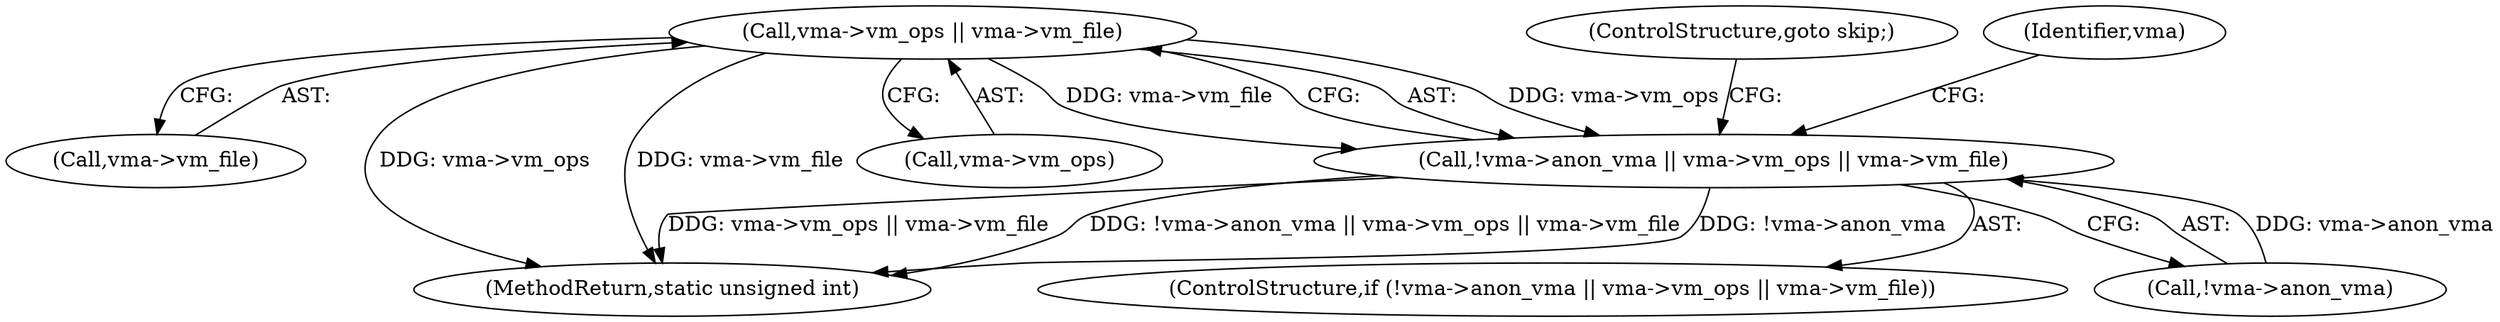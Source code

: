 digraph "1_linux_78f11a255749d09025f54d4e2df4fbcb031530e2_2@del" {
"1000222" [label="(Call,vma->vm_ops || vma->vm_file)"];
"1000217" [label="(Call,!vma->anon_vma || vma->vm_ops || vma->vm_file)"];
"1000226" [label="(Call,vma->vm_file)"];
"1000229" [label="(ControlStructure,goto skip;)"];
"1000391" [label="(MethodReturn,static unsigned int)"];
"1000222" [label="(Call,vma->vm_ops || vma->vm_file)"];
"1000232" [label="(Identifier,vma)"];
"1000223" [label="(Call,vma->vm_ops)"];
"1000217" [label="(Call,!vma->anon_vma || vma->vm_ops || vma->vm_file)"];
"1000216" [label="(ControlStructure,if (!vma->anon_vma || vma->vm_ops || vma->vm_file))"];
"1000218" [label="(Call,!vma->anon_vma)"];
"1000222" -> "1000217"  [label="AST: "];
"1000222" -> "1000223"  [label="CFG: "];
"1000222" -> "1000226"  [label="CFG: "];
"1000223" -> "1000222"  [label="AST: "];
"1000226" -> "1000222"  [label="AST: "];
"1000217" -> "1000222"  [label="CFG: "];
"1000222" -> "1000391"  [label="DDG: vma->vm_ops"];
"1000222" -> "1000391"  [label="DDG: vma->vm_file"];
"1000222" -> "1000217"  [label="DDG: vma->vm_ops"];
"1000222" -> "1000217"  [label="DDG: vma->vm_file"];
"1000217" -> "1000216"  [label="AST: "];
"1000217" -> "1000218"  [label="CFG: "];
"1000218" -> "1000217"  [label="AST: "];
"1000229" -> "1000217"  [label="CFG: "];
"1000232" -> "1000217"  [label="CFG: "];
"1000217" -> "1000391"  [label="DDG: !vma->anon_vma || vma->vm_ops || vma->vm_file"];
"1000217" -> "1000391"  [label="DDG: !vma->anon_vma"];
"1000217" -> "1000391"  [label="DDG: vma->vm_ops || vma->vm_file"];
"1000218" -> "1000217"  [label="DDG: vma->anon_vma"];
}
